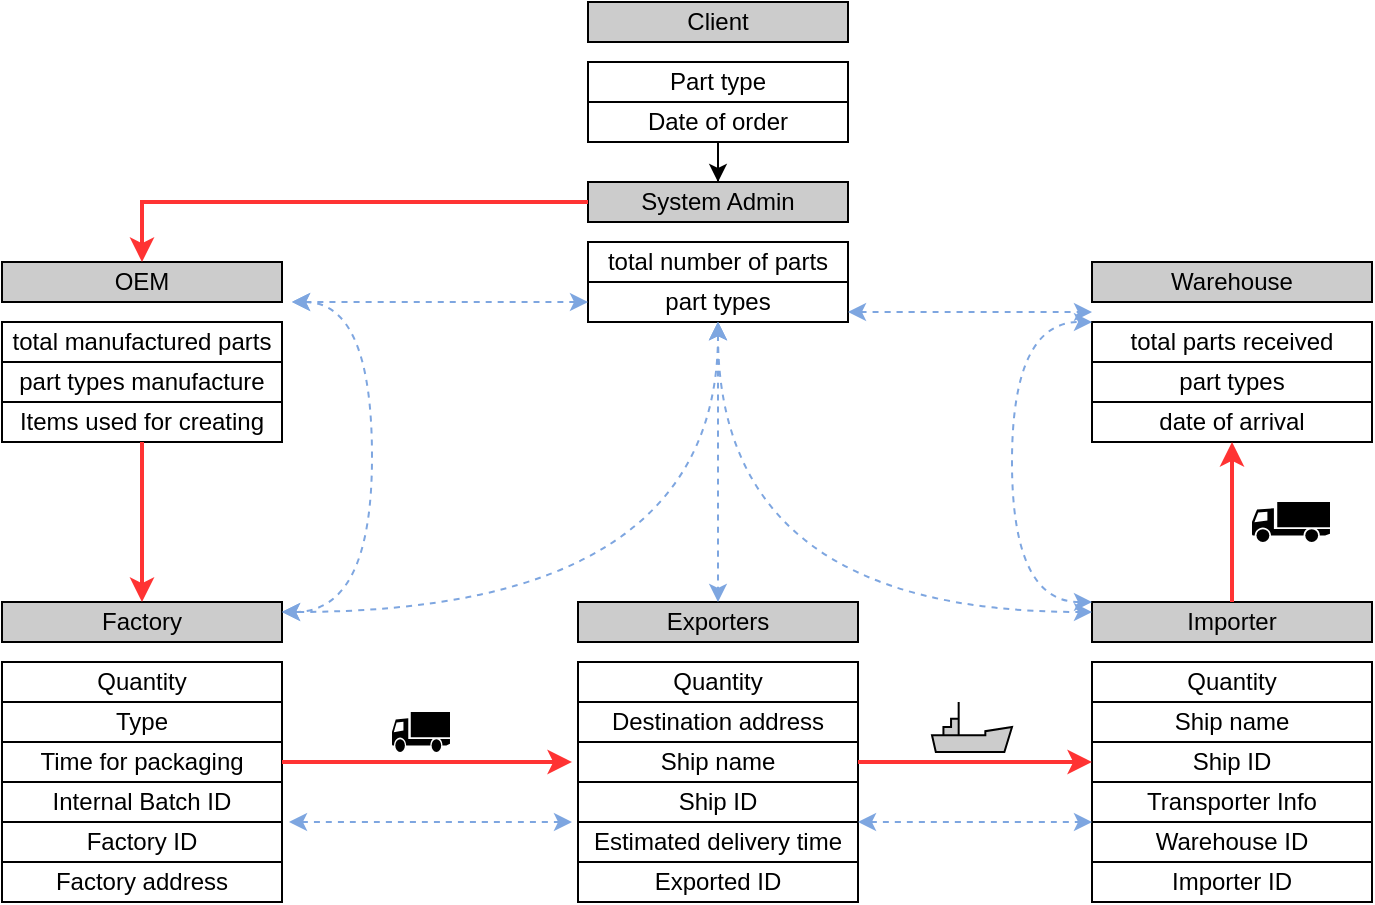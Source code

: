<mxfile version="12.4.7" type="device"><diagram id="O-xYJ9JDQ-a-R-0QZSYW" name="Page-1"><mxGraphModel dx="1095" dy="518" grid="1" gridSize="10" guides="1" tooltips="1" connect="1" arrows="1" fold="1" page="1" pageScale="1" pageWidth="827" pageHeight="1169" math="0" shadow="0"><root><mxCell id="0"/><mxCell id="1" parent="0"/><mxCell id="GOsap_fZZS-XzdRllqWk-40" value="" style="group" vertex="1" connectable="0" parent="1"><mxGeometry x="343" y="390" width="140" height="150" as="geometry"/></mxCell><mxCell id="GOsap_fZZS-XzdRllqWk-32" value="" style="group" vertex="1" connectable="0" parent="GOsap_fZZS-XzdRllqWk-40"><mxGeometry width="140" height="90" as="geometry"/></mxCell><mxCell id="GOsap_fZZS-XzdRllqWk-33" value="Exporters" style="rounded=0;whiteSpace=wrap;html=1;fillColor=#CCCCCC;" vertex="1" parent="GOsap_fZZS-XzdRllqWk-32"><mxGeometry width="140" height="20" as="geometry"/></mxCell><mxCell id="GOsap_fZZS-XzdRllqWk-34" value="Quantity" style="rounded=1;whiteSpace=wrap;html=1;arcSize=0;" vertex="1" parent="GOsap_fZZS-XzdRllqWk-32"><mxGeometry y="30" width="140" height="20" as="geometry"/></mxCell><mxCell id="GOsap_fZZS-XzdRllqWk-35" value="Destination address" style="rounded=0;whiteSpace=wrap;html=1;" vertex="1" parent="GOsap_fZZS-XzdRllqWk-32"><mxGeometry y="50" width="140" height="20" as="geometry"/></mxCell><mxCell id="GOsap_fZZS-XzdRllqWk-36" value="Ship name" style="rounded=0;whiteSpace=wrap;html=1;" vertex="1" parent="GOsap_fZZS-XzdRllqWk-32"><mxGeometry y="70" width="140" height="20" as="geometry"/></mxCell><mxCell id="GOsap_fZZS-XzdRllqWk-37" value="Ship ID" style="rounded=0;whiteSpace=wrap;html=1;" vertex="1" parent="GOsap_fZZS-XzdRllqWk-40"><mxGeometry y="90" width="140" height="20" as="geometry"/></mxCell><mxCell id="GOsap_fZZS-XzdRllqWk-38" value="Estimated delivery time" style="rounded=0;whiteSpace=wrap;html=1;" vertex="1" parent="GOsap_fZZS-XzdRllqWk-40"><mxGeometry y="110" width="140" height="20" as="geometry"/></mxCell><mxCell id="GOsap_fZZS-XzdRllqWk-39" value="Exported ID" style="rounded=0;whiteSpace=wrap;html=1;" vertex="1" parent="GOsap_fZZS-XzdRllqWk-40"><mxGeometry y="130" width="140" height="20" as="geometry"/></mxCell><mxCell id="GOsap_fZZS-XzdRllqWk-42" value="" style="group" vertex="1" connectable="0" parent="1"><mxGeometry x="600" y="390" width="140" height="150" as="geometry"/></mxCell><mxCell id="GOsap_fZZS-XzdRllqWk-43" value="" style="group" vertex="1" connectable="0" parent="GOsap_fZZS-XzdRllqWk-42"><mxGeometry width="140" height="90" as="geometry"/></mxCell><mxCell id="GOsap_fZZS-XzdRllqWk-44" value="Importer" style="rounded=0;whiteSpace=wrap;html=1;fillColor=#CCCCCC;" vertex="1" parent="GOsap_fZZS-XzdRllqWk-43"><mxGeometry width="140" height="20" as="geometry"/></mxCell><mxCell id="GOsap_fZZS-XzdRllqWk-45" value="Quantity" style="rounded=1;whiteSpace=wrap;html=1;arcSize=0;" vertex="1" parent="GOsap_fZZS-XzdRllqWk-43"><mxGeometry y="30" width="140" height="20" as="geometry"/></mxCell><mxCell id="GOsap_fZZS-XzdRllqWk-46" value="Ship name" style="rounded=0;whiteSpace=wrap;html=1;" vertex="1" parent="GOsap_fZZS-XzdRllqWk-43"><mxGeometry y="50" width="140" height="20" as="geometry"/></mxCell><mxCell id="GOsap_fZZS-XzdRllqWk-47" value="Ship ID" style="rounded=0;whiteSpace=wrap;html=1;" vertex="1" parent="GOsap_fZZS-XzdRllqWk-43"><mxGeometry y="70" width="140" height="20" as="geometry"/></mxCell><mxCell id="GOsap_fZZS-XzdRllqWk-48" value="Transporter Info" style="rounded=0;whiteSpace=wrap;html=1;" vertex="1" parent="GOsap_fZZS-XzdRllqWk-42"><mxGeometry y="90" width="140" height="20" as="geometry"/></mxCell><mxCell id="GOsap_fZZS-XzdRllqWk-49" value="Warehouse ID" style="rounded=0;whiteSpace=wrap;html=1;" vertex="1" parent="GOsap_fZZS-XzdRllqWk-42"><mxGeometry y="110" width="140" height="20" as="geometry"/></mxCell><mxCell id="GOsap_fZZS-XzdRllqWk-50" value="Importer ID" style="rounded=0;whiteSpace=wrap;html=1;" vertex="1" parent="GOsap_fZZS-XzdRllqWk-42"><mxGeometry y="130" width="140" height="20" as="geometry"/></mxCell><mxCell id="GOsap_fZZS-XzdRllqWk-51" value="" style="group" vertex="1" connectable="0" parent="1"><mxGeometry x="55" y="220" width="140" height="90" as="geometry"/></mxCell><mxCell id="GOsap_fZZS-XzdRllqWk-27" value="" style="group" vertex="1" connectable="0" parent="GOsap_fZZS-XzdRllqWk-51"><mxGeometry width="140" height="90" as="geometry"/></mxCell><mxCell id="GOsap_fZZS-XzdRllqWk-28" value="OEM" style="rounded=0;whiteSpace=wrap;html=1;fillColor=#CCCCCC;" vertex="1" parent="GOsap_fZZS-XzdRllqWk-27"><mxGeometry width="140" height="20" as="geometry"/></mxCell><mxCell id="GOsap_fZZS-XzdRllqWk-29" value="total manufactured parts" style="rounded=1;whiteSpace=wrap;html=1;arcSize=0;" vertex="1" parent="GOsap_fZZS-XzdRllqWk-27"><mxGeometry y="30" width="140" height="20" as="geometry"/></mxCell><mxCell id="GOsap_fZZS-XzdRllqWk-30" value="part types manufacture" style="rounded=0;whiteSpace=wrap;html=1;" vertex="1" parent="GOsap_fZZS-XzdRllqWk-27"><mxGeometry y="50" width="140" height="20" as="geometry"/></mxCell><mxCell id="GOsap_fZZS-XzdRllqWk-31" value="Items used for creating" style="rounded=0;whiteSpace=wrap;html=1;" vertex="1" parent="GOsap_fZZS-XzdRllqWk-27"><mxGeometry y="70" width="140" height="20" as="geometry"/></mxCell><mxCell id="GOsap_fZZS-XzdRllqWk-61" value="" style="group" vertex="1" connectable="0" parent="1"><mxGeometry x="600" y="220" width="140" height="90" as="geometry"/></mxCell><mxCell id="GOsap_fZZS-XzdRllqWk-62" value="" style="group" vertex="1" connectable="0" parent="GOsap_fZZS-XzdRllqWk-61"><mxGeometry width="140" height="90" as="geometry"/></mxCell><mxCell id="GOsap_fZZS-XzdRllqWk-63" value="Warehouse" style="rounded=0;whiteSpace=wrap;html=1;fillColor=#CCCCCC;" vertex="1" parent="GOsap_fZZS-XzdRllqWk-62"><mxGeometry width="140" height="20" as="geometry"/></mxCell><mxCell id="GOsap_fZZS-XzdRllqWk-64" value="total parts received" style="rounded=1;whiteSpace=wrap;html=1;arcSize=0;" vertex="1" parent="GOsap_fZZS-XzdRllqWk-62"><mxGeometry y="30" width="140" height="20" as="geometry"/></mxCell><mxCell id="GOsap_fZZS-XzdRllqWk-65" value="part types" style="rounded=0;whiteSpace=wrap;html=1;" vertex="1" parent="GOsap_fZZS-XzdRllqWk-62"><mxGeometry y="50" width="140" height="20" as="geometry"/></mxCell><mxCell id="GOsap_fZZS-XzdRllqWk-66" value="date of arrival" style="rounded=0;whiteSpace=wrap;html=1;" vertex="1" parent="GOsap_fZZS-XzdRllqWk-62"><mxGeometry y="70" width="140" height="20" as="geometry"/></mxCell><mxCell id="GOsap_fZZS-XzdRllqWk-67" value="" style="group" vertex="1" connectable="0" parent="1"><mxGeometry x="348" y="180" width="130" height="70" as="geometry"/></mxCell><mxCell id="GOsap_fZZS-XzdRllqWk-16" value="System Admin" style="rounded=0;whiteSpace=wrap;html=1;fillColor=#CCCCCC;" vertex="1" parent="GOsap_fZZS-XzdRllqWk-67"><mxGeometry width="130" height="20" as="geometry"/></mxCell><mxCell id="GOsap_fZZS-XzdRllqWk-17" value="total number of parts" style="rounded=1;whiteSpace=wrap;html=1;arcSize=0;" vertex="1" parent="GOsap_fZZS-XzdRllqWk-67"><mxGeometry y="30" width="130" height="20" as="geometry"/></mxCell><mxCell id="GOsap_fZZS-XzdRllqWk-18" value="part types" style="rounded=0;whiteSpace=wrap;html=1;" vertex="1" parent="GOsap_fZZS-XzdRllqWk-67"><mxGeometry y="50" width="130" height="20" as="geometry"/></mxCell><mxCell id="GOsap_fZZS-XzdRllqWk-68" value="" style="group" vertex="1" connectable="0" parent="1"><mxGeometry x="348" y="90" width="130" height="70" as="geometry"/></mxCell><mxCell id="GOsap_fZZS-XzdRllqWk-4" value="Client" style="rounded=0;whiteSpace=wrap;html=1;fillColor=#CCCCCC;" vertex="1" parent="GOsap_fZZS-XzdRllqWk-68"><mxGeometry width="130" height="20" as="geometry"/></mxCell><mxCell id="GOsap_fZZS-XzdRllqWk-5" value="Part type" style="rounded=1;whiteSpace=wrap;html=1;arcSize=0;" vertex="1" parent="GOsap_fZZS-XzdRllqWk-68"><mxGeometry y="30" width="130" height="20" as="geometry"/></mxCell><mxCell id="GOsap_fZZS-XzdRllqWk-9" value="Date of order" style="rounded=0;whiteSpace=wrap;html=1;" vertex="1" parent="GOsap_fZZS-XzdRllqWk-68"><mxGeometry y="50" width="130" height="20" as="geometry"/></mxCell><mxCell id="GOsap_fZZS-XzdRllqWk-69" value="" style="group" vertex="1" connectable="0" parent="1"><mxGeometry x="55" y="390" width="140" height="150" as="geometry"/></mxCell><mxCell id="GOsap_fZZS-XzdRllqWk-52" value="" style="group" vertex="1" connectable="0" parent="GOsap_fZZS-XzdRllqWk-69"><mxGeometry width="140" height="150" as="geometry"/></mxCell><mxCell id="GOsap_fZZS-XzdRllqWk-53" value="" style="group" vertex="1" connectable="0" parent="GOsap_fZZS-XzdRllqWk-52"><mxGeometry width="140" height="90" as="geometry"/></mxCell><mxCell id="GOsap_fZZS-XzdRllqWk-54" value="Factory" style="rounded=0;whiteSpace=wrap;html=1;fillColor=#CCCCCC;" vertex="1" parent="GOsap_fZZS-XzdRllqWk-53"><mxGeometry width="140" height="20" as="geometry"/></mxCell><mxCell id="GOsap_fZZS-XzdRllqWk-55" value="Quantity" style="rounded=1;whiteSpace=wrap;html=1;arcSize=0;" vertex="1" parent="GOsap_fZZS-XzdRllqWk-53"><mxGeometry y="30" width="140" height="20" as="geometry"/></mxCell><mxCell id="GOsap_fZZS-XzdRllqWk-56" value="Type" style="rounded=0;whiteSpace=wrap;html=1;" vertex="1" parent="GOsap_fZZS-XzdRllqWk-53"><mxGeometry y="50" width="140" height="20" as="geometry"/></mxCell><mxCell id="GOsap_fZZS-XzdRllqWk-57" value="Time for packaging" style="rounded=0;whiteSpace=wrap;html=1;" vertex="1" parent="GOsap_fZZS-XzdRllqWk-53"><mxGeometry y="70" width="140" height="20" as="geometry"/></mxCell><mxCell id="GOsap_fZZS-XzdRllqWk-58" value="Internal Batch ID" style="rounded=0;whiteSpace=wrap;html=1;" vertex="1" parent="GOsap_fZZS-XzdRllqWk-52"><mxGeometry y="90" width="140" height="20" as="geometry"/></mxCell><mxCell id="GOsap_fZZS-XzdRllqWk-59" value="Factory ID" style="rounded=0;whiteSpace=wrap;html=1;" vertex="1" parent="GOsap_fZZS-XzdRllqWk-52"><mxGeometry y="110" width="140" height="20" as="geometry"/></mxCell><mxCell id="GOsap_fZZS-XzdRllqWk-60" value="Factory address" style="rounded=0;whiteSpace=wrap;html=1;" vertex="1" parent="GOsap_fZZS-XzdRllqWk-52"><mxGeometry y="130" width="140" height="20" as="geometry"/></mxCell><mxCell id="GOsap_fZZS-XzdRllqWk-78" value="" style="edgeStyle=orthogonalEdgeStyle;rounded=0;orthogonalLoop=1;jettySize=auto;html=1;strokeWidth=2;strokeColor=#FF3333;" edge="1" parent="1" source="GOsap_fZZS-XzdRllqWk-31" target="GOsap_fZZS-XzdRllqWk-54"><mxGeometry relative="1" as="geometry"/></mxCell><mxCell id="GOsap_fZZS-XzdRllqWk-86" style="edgeStyle=orthogonalEdgeStyle;rounded=0;orthogonalLoop=1;jettySize=auto;html=1;entryX=0.5;entryY=0;entryDx=0;entryDy=0;strokeColor=#FF3333;strokeWidth=2;" edge="1" parent="1" source="GOsap_fZZS-XzdRllqWk-16" target="GOsap_fZZS-XzdRllqWk-28"><mxGeometry relative="1" as="geometry"/></mxCell><mxCell id="GOsap_fZZS-XzdRllqWk-87" style="edgeStyle=orthogonalEdgeStyle;rounded=0;orthogonalLoop=1;jettySize=auto;html=1;strokeColor=#FF3333;strokeWidth=2;exitX=1;exitY=0.5;exitDx=0;exitDy=0;" edge="1" parent="1" source="GOsap_fZZS-XzdRllqWk-57"><mxGeometry relative="1" as="geometry"><mxPoint x="340" y="470" as="targetPoint"/></mxGeometry></mxCell><mxCell id="GOsap_fZZS-XzdRllqWk-90" style="edgeStyle=orthogonalEdgeStyle;rounded=0;orthogonalLoop=1;jettySize=auto;html=1;entryX=0;entryY=0.5;entryDx=0;entryDy=0;strokeWidth=2;strokeColor=#FF3333;exitX=1;exitY=0.5;exitDx=0;exitDy=0;" edge="1" parent="1" source="GOsap_fZZS-XzdRllqWk-36" target="GOsap_fZZS-XzdRllqWk-47"><mxGeometry relative="1" as="geometry"/></mxCell><mxCell id="GOsap_fZZS-XzdRllqWk-91" style="edgeStyle=orthogonalEdgeStyle;rounded=0;orthogonalLoop=1;jettySize=auto;html=1;entryX=0.5;entryY=1;entryDx=0;entryDy=0;strokeWidth=2;strokeColor=#FF3333;" edge="1" parent="1" source="GOsap_fZZS-XzdRllqWk-44" target="GOsap_fZZS-XzdRllqWk-66"><mxGeometry relative="1" as="geometry"/></mxCell><mxCell id="GOsap_fZZS-XzdRllqWk-94" value="" style="shape=mxgraph.signs.transportation.truck_1;html=1;fillColor=#000000;strokeColor=none;verticalLabelPosition=bottom;verticalAlign=top;align=center;" vertex="1" parent="1"><mxGeometry x="680" y="340" width="39" height="20" as="geometry"/></mxCell><mxCell id="GOsap_fZZS-XzdRllqWk-97" value="" style="shape=mxgraph.signs.transportation.truck_1;html=1;fillColor=#000000;strokeColor=none;verticalLabelPosition=bottom;verticalAlign=top;align=center;" vertex="1" parent="1"><mxGeometry x="250" y="445" width="29" height="20" as="geometry"/></mxCell><mxCell id="GOsap_fZZS-XzdRllqWk-105" style="edgeStyle=orthogonalEdgeStyle;orthogonalLoop=1;jettySize=auto;html=1;shadow=0;strokeColor=#7EA6E0;strokeWidth=1;curved=1;dashed=1;startArrow=classic;startFill=1;" edge="1" parent="1" source="GOsap_fZZS-XzdRllqWk-18"><mxGeometry relative="1" as="geometry"><mxPoint x="200" y="240" as="targetPoint"/></mxGeometry></mxCell><mxCell id="GOsap_fZZS-XzdRllqWk-106" style="edgeStyle=orthogonalEdgeStyle;orthogonalLoop=1;jettySize=auto;html=1;shadow=0;strokeColor=#7EA6E0;strokeWidth=1;curved=1;dashed=1;startArrow=classic;startFill=1;exitX=1;exitY=0.75;exitDx=0;exitDy=0;" edge="1" parent="1" source="GOsap_fZZS-XzdRllqWk-18"><mxGeometry relative="1" as="geometry"><mxPoint x="600" y="245" as="targetPoint"/><mxPoint x="358" y="250" as="sourcePoint"/><Array as="points"><mxPoint x="600" y="245"/></Array></mxGeometry></mxCell><mxCell id="GOsap_fZZS-XzdRllqWk-107" style="edgeStyle=orthogonalEdgeStyle;orthogonalLoop=1;jettySize=auto;html=1;shadow=0;strokeColor=#7EA6E0;strokeWidth=1;curved=1;dashed=1;startArrow=classic;startFill=1;exitX=0.5;exitY=1;exitDx=0;exitDy=0;entryX=0.5;entryY=0;entryDx=0;entryDy=0;" edge="1" parent="1" source="GOsap_fZZS-XzdRllqWk-18" target="GOsap_fZZS-XzdRllqWk-33"><mxGeometry relative="1" as="geometry"><mxPoint x="210" y="250" as="targetPoint"/><mxPoint x="358" y="250" as="sourcePoint"/></mxGeometry></mxCell><mxCell id="GOsap_fZZS-XzdRllqWk-108" style="edgeStyle=orthogonalEdgeStyle;orthogonalLoop=1;jettySize=auto;html=1;shadow=0;strokeColor=#7EA6E0;strokeWidth=1;curved=1;dashed=1;startArrow=classic;startFill=1;entryX=1;entryY=0.25;entryDx=0;entryDy=0;exitX=0.5;exitY=1;exitDx=0;exitDy=0;" edge="1" parent="1" source="GOsap_fZZS-XzdRllqWk-18" target="GOsap_fZZS-XzdRllqWk-54"><mxGeometry relative="1" as="geometry"><mxPoint x="210" y="250" as="targetPoint"/><mxPoint x="358" y="250" as="sourcePoint"/></mxGeometry></mxCell><mxCell id="GOsap_fZZS-XzdRllqWk-109" style="edgeStyle=orthogonalEdgeStyle;orthogonalLoop=1;jettySize=auto;html=1;shadow=0;strokeColor=#7EA6E0;strokeWidth=1;curved=1;dashed=1;startArrow=classic;startFill=1;entryX=0;entryY=0.25;entryDx=0;entryDy=0;exitX=0.5;exitY=1;exitDx=0;exitDy=0;" edge="1" parent="1" source="GOsap_fZZS-XzdRllqWk-18" target="GOsap_fZZS-XzdRllqWk-44"><mxGeometry relative="1" as="geometry"><mxPoint x="205" y="405" as="targetPoint"/><mxPoint x="423" y="260" as="sourcePoint"/></mxGeometry></mxCell><mxCell id="GOsap_fZZS-XzdRllqWk-110" style="edgeStyle=orthogonalEdgeStyle;orthogonalLoop=1;jettySize=auto;html=1;shadow=0;strokeColor=#7EA6E0;strokeWidth=1;curved=1;dashed=1;startArrow=classic;startFill=1;exitX=1;exitY=0.25;exitDx=0;exitDy=0;" edge="1" parent="1" source="GOsap_fZZS-XzdRllqWk-54"><mxGeometry relative="1" as="geometry"><mxPoint x="200" y="240" as="targetPoint"/><mxPoint x="358" y="250" as="sourcePoint"/><Array as="points"><mxPoint x="240" y="395"/><mxPoint x="240" y="240"/></Array></mxGeometry></mxCell><mxCell id="GOsap_fZZS-XzdRllqWk-111" style="edgeStyle=orthogonalEdgeStyle;orthogonalLoop=1;jettySize=auto;html=1;shadow=0;strokeColor=#7EA6E0;strokeWidth=1;curved=1;dashed=1;startArrow=classic;startFill=1;" edge="1" parent="1"><mxGeometry relative="1" as="geometry"><mxPoint x="600" y="250" as="targetPoint"/><mxPoint x="600" y="390" as="sourcePoint"/><Array as="points"><mxPoint x="560" y="390"/><mxPoint x="560" y="250"/></Array></mxGeometry></mxCell><mxCell id="GOsap_fZZS-XzdRllqWk-112" style="edgeStyle=orthogonalEdgeStyle;orthogonalLoop=1;jettySize=auto;html=1;shadow=0;strokeColor=#7EA6E0;strokeWidth=1;curved=1;dashed=1;startArrow=classic;startFill=1;exitX=1;exitY=0.75;exitDx=0;exitDy=0;" edge="1" parent="1"><mxGeometry relative="1" as="geometry"><mxPoint x="340" y="500" as="targetPoint"/><mxPoint x="198.5" y="500" as="sourcePoint"/><Array as="points"><mxPoint x="320.5" y="500"/></Array></mxGeometry></mxCell><mxCell id="GOsap_fZZS-XzdRllqWk-113" style="edgeStyle=orthogonalEdgeStyle;orthogonalLoop=1;jettySize=auto;html=1;shadow=0;strokeColor=#7EA6E0;strokeWidth=1;curved=1;dashed=1;startArrow=classic;startFill=1;exitX=1;exitY=0.75;exitDx=0;exitDy=0;entryX=0;entryY=0;entryDx=0;entryDy=0;" edge="1" parent="1" target="GOsap_fZZS-XzdRllqWk-49"><mxGeometry relative="1" as="geometry"><mxPoint x="570" y="520" as="targetPoint"/><mxPoint x="483" y="500" as="sourcePoint"/><Array as="points"><mxPoint x="580" y="500"/><mxPoint x="580" y="500"/></Array></mxGeometry></mxCell><mxCell id="GOsap_fZZS-XzdRllqWk-128" style="edgeStyle=orthogonalEdgeStyle;orthogonalLoop=1;jettySize=auto;html=1;entryX=0.5;entryY=0;entryDx=0;entryDy=0;shadow=0;startArrow=none;startFill=0;strokeColor=#000000;strokeWidth=1;rounded=0;" edge="1" parent="1" source="GOsap_fZZS-XzdRllqWk-9" target="GOsap_fZZS-XzdRllqWk-16"><mxGeometry relative="1" as="geometry"/></mxCell><mxCell id="GOsap_fZZS-XzdRllqWk-129" value="" style="verticalLabelPosition=bottom;outlineConnect=0;align=center;dashed=0;html=1;verticalAlign=top;shape=mxgraph.pid.misc.ship;fillColor=#CCCCCC;" vertex="1" parent="1"><mxGeometry x="520" y="440" width="40" height="25" as="geometry"/></mxCell></root></mxGraphModel></diagram></mxfile>